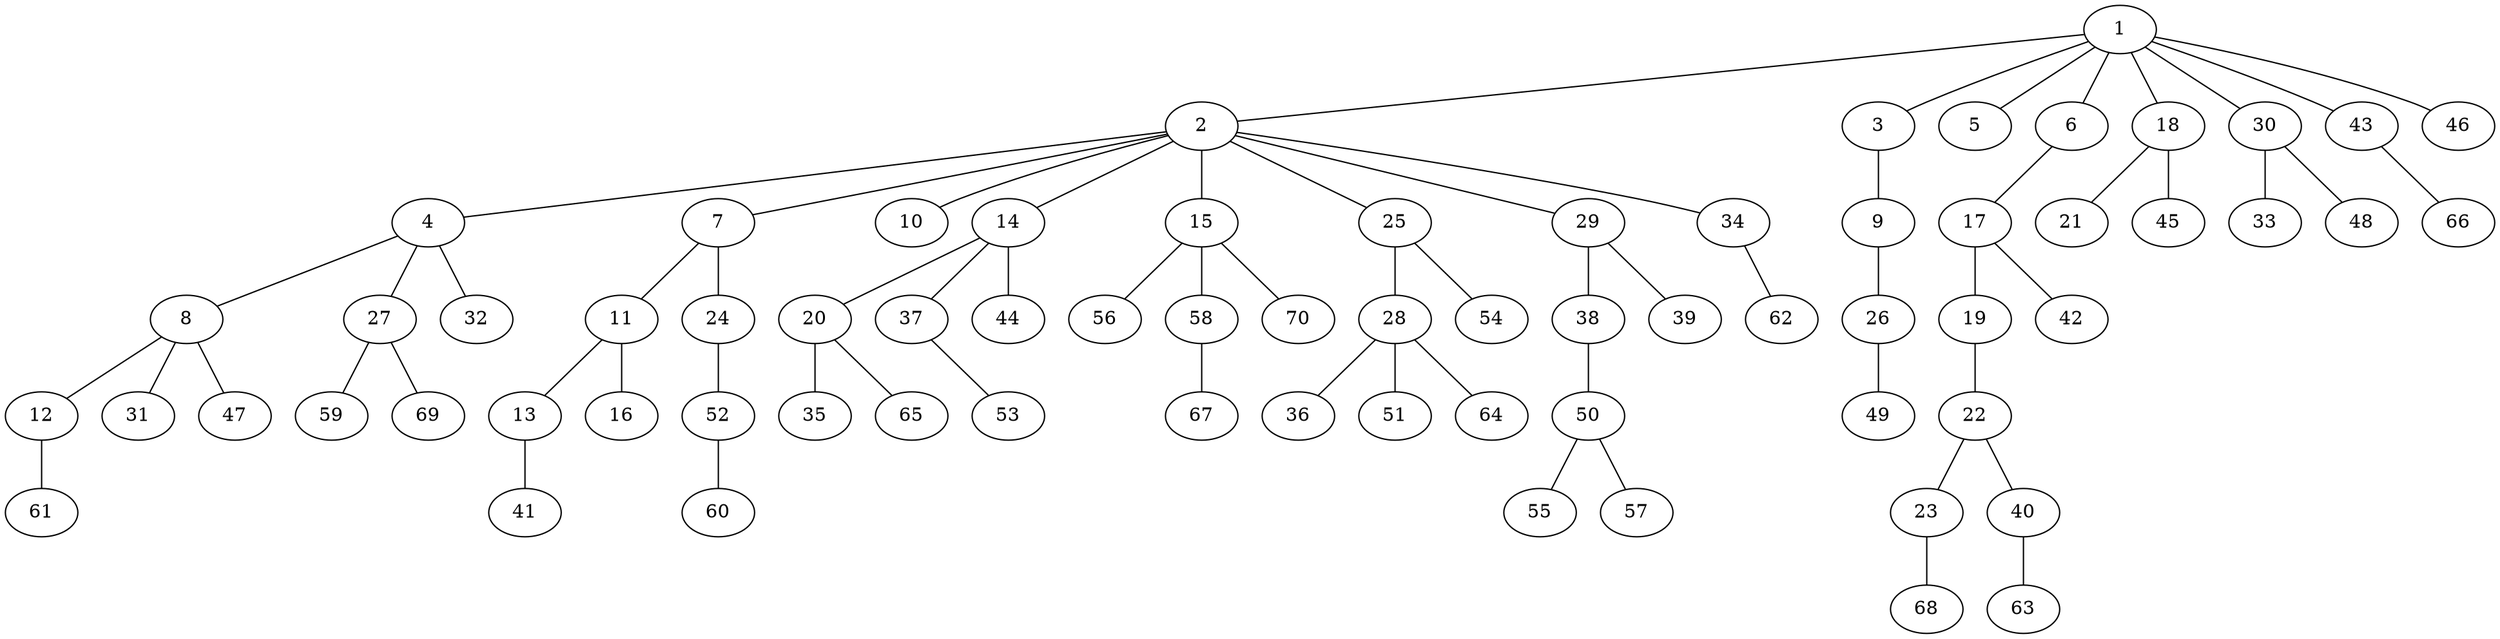 graph graphname {1--2
1--3
1--5
1--6
1--18
1--30
1--43
1--46
2--4
2--7
2--10
2--14
2--15
2--25
2--29
2--34
3--9
4--8
4--27
4--32
6--17
7--11
7--24
8--12
8--31
8--47
9--26
11--13
11--16
12--61
13--41
14--20
14--37
14--44
15--56
15--58
15--70
17--19
17--42
18--21
18--45
19--22
20--35
20--65
22--23
22--40
23--68
24--52
25--28
25--54
26--49
27--59
27--69
28--36
28--51
28--64
29--38
29--39
30--33
30--48
34--62
37--53
38--50
40--63
43--66
50--55
50--57
52--60
58--67
}